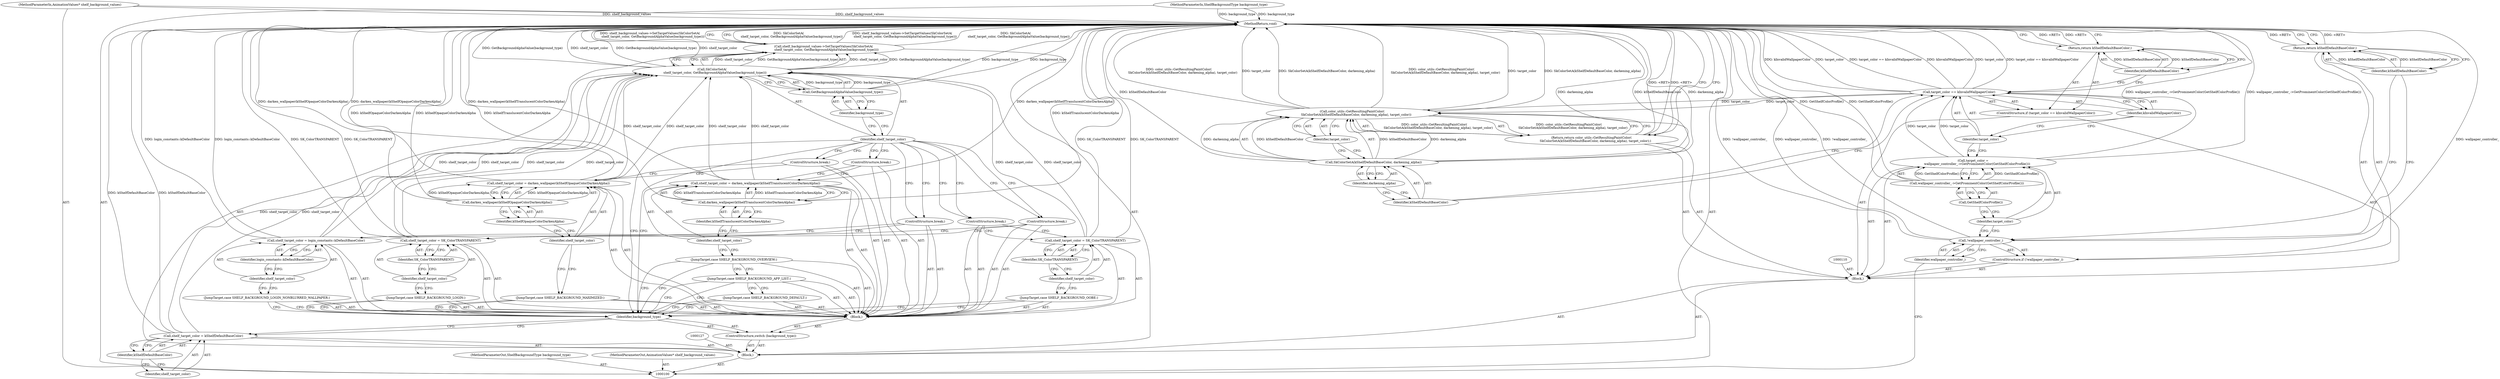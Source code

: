 digraph "0_Chrome_f2f703241635fa96fa630b83afcc9a330cc21b7e_1" {
"1000168" [label="(MethodReturn,void)"];
"1000120" [label="(Identifier,kShelfDefaultBaseColor)"];
"1000119" [label="(Return,return kShelfDefaultBaseColor;)"];
"1000122" [label="(Call,color_utils::GetResultingPaintColor(\n        SkColorSetA(kShelfDefaultBaseColor, darkening_alpha), target_color))"];
"1000121" [label="(Return,return color_utils::GetResultingPaintColor(\n        SkColorSetA(kShelfDefaultBaseColor, darkening_alpha), target_color);)"];
"1000124" [label="(Identifier,kShelfDefaultBaseColor)"];
"1000125" [label="(Identifier,darkening_alpha)"];
"1000126" [label="(Identifier,target_color)"];
"1000123" [label="(Call,SkColorSetA(kShelfDefaultBaseColor, darkening_alpha))"];
"1000128" [label="(Call,shelf_target_color = kShelfDefaultBaseColor)"];
"1000129" [label="(Identifier,shelf_target_color)"];
"1000130" [label="(Identifier,kShelfDefaultBaseColor)"];
"1000132" [label="(Identifier,background_type)"];
"1000131" [label="(ControlStructure,switch (background_type))"];
"1000133" [label="(Block,)"];
"1000134" [label="(JumpTarget,case SHELF_BACKGROUND_DEFAULT:)"];
"1000135" [label="(JumpTarget,case SHELF_BACKGROUND_APP_LIST:)"];
"1000136" [label="(JumpTarget,case SHELF_BACKGROUND_OVERVIEW:)"];
"1000101" [label="(MethodParameterIn,ShelfBackgroundType background_type)"];
"1000218" [label="(MethodParameterOut,ShelfBackgroundType background_type)"];
"1000139" [label="(Call,darken_wallpaper(kShelfTranslucentColorDarkenAlpha))"];
"1000140" [label="(Identifier,kShelfTranslucentColorDarkenAlpha)"];
"1000137" [label="(Call,shelf_target_color = darken_wallpaper(kShelfTranslucentColorDarkenAlpha))"];
"1000138" [label="(Identifier,shelf_target_color)"];
"1000141" [label="(ControlStructure,break;)"];
"1000142" [label="(JumpTarget,case SHELF_BACKGROUND_MAXIMIZED:)"];
"1000145" [label="(Call,darken_wallpaper(kShelfOpaqueColorDarkenAlpha))"];
"1000146" [label="(Identifier,kShelfOpaqueColorDarkenAlpha)"];
"1000143" [label="(Call,shelf_target_color = darken_wallpaper(kShelfOpaqueColorDarkenAlpha))"];
"1000144" [label="(Identifier,shelf_target_color)"];
"1000147" [label="(ControlStructure,break;)"];
"1000148" [label="(JumpTarget,case SHELF_BACKGROUND_OOBE:)"];
"1000151" [label="(Identifier,SK_ColorTRANSPARENT)"];
"1000149" [label="(Call,shelf_target_color = SK_ColorTRANSPARENT)"];
"1000150" [label="(Identifier,shelf_target_color)"];
"1000152" [label="(ControlStructure,break;)"];
"1000153" [label="(JumpTarget,case SHELF_BACKGROUND_LOGIN:)"];
"1000156" [label="(Identifier,SK_ColorTRANSPARENT)"];
"1000154" [label="(Call,shelf_target_color = SK_ColorTRANSPARENT)"];
"1000155" [label="(Identifier,shelf_target_color)"];
"1000102" [label="(MethodParameterIn,AnimationValues* shelf_background_values)"];
"1000219" [label="(MethodParameterOut,AnimationValues* shelf_background_values)"];
"1000103" [label="(Block,)"];
"1000157" [label="(ControlStructure,break;)"];
"1000158" [label="(JumpTarget,case SHELF_BACKGROUND_LOGIN_NONBLURRED_WALLPAPER:)"];
"1000161" [label="(Identifier,login_constants::kDefaultBaseColor)"];
"1000159" [label="(Call,shelf_target_color = login_constants::kDefaultBaseColor)"];
"1000160" [label="(Identifier,shelf_target_color)"];
"1000162" [label="(ControlStructure,break;)"];
"1000163" [label="(Call,shelf_background_values->SetTargetValues(SkColorSetA(\n      shelf_target_color, GetBackgroundAlphaValue(background_type))))"];
"1000164" [label="(Call,SkColorSetA(\n      shelf_target_color, GetBackgroundAlphaValue(background_type)))"];
"1000166" [label="(Call,GetBackgroundAlphaValue(background_type))"];
"1000167" [label="(Identifier,background_type)"];
"1000165" [label="(Identifier,shelf_target_color)"];
"1000105" [label="(ControlStructure,if (!wallpaper_controller_))"];
"1000106" [label="(Call,!wallpaper_controller_)"];
"1000107" [label="(Identifier,wallpaper_controller_)"];
"1000109" [label="(Identifier,kShelfDefaultBaseColor)"];
"1000108" [label="(Return,return kShelfDefaultBaseColor;)"];
"1000111" [label="(Call,target_color =\n        wallpaper_controller_->GetProminentColor(GetShelfColorProfile()))"];
"1000112" [label="(Identifier,target_color)"];
"1000104" [label="(Block,)"];
"1000114" [label="(Call,GetShelfColorProfile())"];
"1000113" [label="(Call,wallpaper_controller_->GetProminentColor(GetShelfColorProfile()))"];
"1000118" [label="(Identifier,kInvalidWallpaperColor)"];
"1000115" [label="(ControlStructure,if (target_color == kInvalidWallpaperColor))"];
"1000116" [label="(Call,target_color == kInvalidWallpaperColor)"];
"1000117" [label="(Identifier,target_color)"];
"1000168" -> "1000100"  [label="AST: "];
"1000168" -> "1000108"  [label="CFG: "];
"1000168" -> "1000119"  [label="CFG: "];
"1000168" -> "1000121"  [label="CFG: "];
"1000168" -> "1000163"  [label="CFG: "];
"1000123" -> "1000168"  [label="DDG: darkening_alpha"];
"1000123" -> "1000168"  [label="DDG: kShelfDefaultBaseColor"];
"1000113" -> "1000168"  [label="DDG: GetShelfColorProfile()"];
"1000166" -> "1000168"  [label="DDG: background_type"];
"1000116" -> "1000168"  [label="DDG: kInvalidWallpaperColor"];
"1000116" -> "1000168"  [label="DDG: target_color"];
"1000116" -> "1000168"  [label="DDG: target_color == kInvalidWallpaperColor"];
"1000102" -> "1000168"  [label="DDG: shelf_background_values"];
"1000128" -> "1000168"  [label="DDG: kShelfDefaultBaseColor"];
"1000163" -> "1000168"  [label="DDG: SkColorSetA(\n      shelf_target_color, GetBackgroundAlphaValue(background_type))"];
"1000163" -> "1000168"  [label="DDG: shelf_background_values->SetTargetValues(SkColorSetA(\n      shelf_target_color, GetBackgroundAlphaValue(background_type)))"];
"1000122" -> "1000168"  [label="DDG: target_color"];
"1000122" -> "1000168"  [label="DDG: SkColorSetA(kShelfDefaultBaseColor, darkening_alpha)"];
"1000122" -> "1000168"  [label="DDG: color_utils::GetResultingPaintColor(\n        SkColorSetA(kShelfDefaultBaseColor, darkening_alpha), target_color)"];
"1000106" -> "1000168"  [label="DDG: wallpaper_controller_"];
"1000106" -> "1000168"  [label="DDG: !wallpaper_controller_"];
"1000149" -> "1000168"  [label="DDG: SK_ColorTRANSPARENT"];
"1000137" -> "1000168"  [label="DDG: darken_wallpaper(kShelfTranslucentColorDarkenAlpha)"];
"1000164" -> "1000168"  [label="DDG: GetBackgroundAlphaValue(background_type)"];
"1000164" -> "1000168"  [label="DDG: shelf_target_color"];
"1000139" -> "1000168"  [label="DDG: kShelfTranslucentColorDarkenAlpha"];
"1000111" -> "1000168"  [label="DDG: wallpaper_controller_->GetProminentColor(GetShelfColorProfile())"];
"1000101" -> "1000168"  [label="DDG: background_type"];
"1000143" -> "1000168"  [label="DDG: darken_wallpaper(kShelfOpaqueColorDarkenAlpha)"];
"1000154" -> "1000168"  [label="DDG: SK_ColorTRANSPARENT"];
"1000145" -> "1000168"  [label="DDG: kShelfOpaqueColorDarkenAlpha"];
"1000159" -> "1000168"  [label="DDG: login_constants::kDefaultBaseColor"];
"1000121" -> "1000168"  [label="DDG: <RET>"];
"1000119" -> "1000168"  [label="DDG: <RET>"];
"1000108" -> "1000168"  [label="DDG: <RET>"];
"1000120" -> "1000119"  [label="AST: "];
"1000120" -> "1000116"  [label="CFG: "];
"1000119" -> "1000120"  [label="CFG: "];
"1000120" -> "1000119"  [label="DDG: kShelfDefaultBaseColor"];
"1000119" -> "1000115"  [label="AST: "];
"1000119" -> "1000120"  [label="CFG: "];
"1000120" -> "1000119"  [label="AST: "];
"1000168" -> "1000119"  [label="CFG: "];
"1000119" -> "1000168"  [label="DDG: <RET>"];
"1000120" -> "1000119"  [label="DDG: kShelfDefaultBaseColor"];
"1000122" -> "1000121"  [label="AST: "];
"1000122" -> "1000126"  [label="CFG: "];
"1000123" -> "1000122"  [label="AST: "];
"1000126" -> "1000122"  [label="AST: "];
"1000121" -> "1000122"  [label="CFG: "];
"1000122" -> "1000168"  [label="DDG: target_color"];
"1000122" -> "1000168"  [label="DDG: SkColorSetA(kShelfDefaultBaseColor, darkening_alpha)"];
"1000122" -> "1000168"  [label="DDG: color_utils::GetResultingPaintColor(\n        SkColorSetA(kShelfDefaultBaseColor, darkening_alpha), target_color)"];
"1000122" -> "1000121"  [label="DDG: color_utils::GetResultingPaintColor(\n        SkColorSetA(kShelfDefaultBaseColor, darkening_alpha), target_color)"];
"1000123" -> "1000122"  [label="DDG: kShelfDefaultBaseColor"];
"1000123" -> "1000122"  [label="DDG: darkening_alpha"];
"1000116" -> "1000122"  [label="DDG: target_color"];
"1000121" -> "1000104"  [label="AST: "];
"1000121" -> "1000122"  [label="CFG: "];
"1000122" -> "1000121"  [label="AST: "];
"1000168" -> "1000121"  [label="CFG: "];
"1000121" -> "1000168"  [label="DDG: <RET>"];
"1000122" -> "1000121"  [label="DDG: color_utils::GetResultingPaintColor(\n        SkColorSetA(kShelfDefaultBaseColor, darkening_alpha), target_color)"];
"1000124" -> "1000123"  [label="AST: "];
"1000124" -> "1000116"  [label="CFG: "];
"1000125" -> "1000124"  [label="CFG: "];
"1000125" -> "1000123"  [label="AST: "];
"1000125" -> "1000124"  [label="CFG: "];
"1000123" -> "1000125"  [label="CFG: "];
"1000126" -> "1000122"  [label="AST: "];
"1000126" -> "1000123"  [label="CFG: "];
"1000122" -> "1000126"  [label="CFG: "];
"1000123" -> "1000122"  [label="AST: "];
"1000123" -> "1000125"  [label="CFG: "];
"1000124" -> "1000123"  [label="AST: "];
"1000125" -> "1000123"  [label="AST: "];
"1000126" -> "1000123"  [label="CFG: "];
"1000123" -> "1000168"  [label="DDG: darkening_alpha"];
"1000123" -> "1000168"  [label="DDG: kShelfDefaultBaseColor"];
"1000123" -> "1000122"  [label="DDG: kShelfDefaultBaseColor"];
"1000123" -> "1000122"  [label="DDG: darkening_alpha"];
"1000128" -> "1000103"  [label="AST: "];
"1000128" -> "1000130"  [label="CFG: "];
"1000129" -> "1000128"  [label="AST: "];
"1000130" -> "1000128"  [label="AST: "];
"1000132" -> "1000128"  [label="CFG: "];
"1000128" -> "1000168"  [label="DDG: kShelfDefaultBaseColor"];
"1000128" -> "1000164"  [label="DDG: shelf_target_color"];
"1000129" -> "1000128"  [label="AST: "];
"1000130" -> "1000129"  [label="CFG: "];
"1000130" -> "1000128"  [label="AST: "];
"1000130" -> "1000129"  [label="CFG: "];
"1000128" -> "1000130"  [label="CFG: "];
"1000132" -> "1000131"  [label="AST: "];
"1000132" -> "1000128"  [label="CFG: "];
"1000134" -> "1000132"  [label="CFG: "];
"1000135" -> "1000132"  [label="CFG: "];
"1000136" -> "1000132"  [label="CFG: "];
"1000142" -> "1000132"  [label="CFG: "];
"1000148" -> "1000132"  [label="CFG: "];
"1000153" -> "1000132"  [label="CFG: "];
"1000158" -> "1000132"  [label="CFG: "];
"1000165" -> "1000132"  [label="CFG: "];
"1000131" -> "1000103"  [label="AST: "];
"1000132" -> "1000131"  [label="AST: "];
"1000133" -> "1000131"  [label="AST: "];
"1000133" -> "1000131"  [label="AST: "];
"1000134" -> "1000133"  [label="AST: "];
"1000135" -> "1000133"  [label="AST: "];
"1000136" -> "1000133"  [label="AST: "];
"1000137" -> "1000133"  [label="AST: "];
"1000141" -> "1000133"  [label="AST: "];
"1000142" -> "1000133"  [label="AST: "];
"1000143" -> "1000133"  [label="AST: "];
"1000147" -> "1000133"  [label="AST: "];
"1000148" -> "1000133"  [label="AST: "];
"1000149" -> "1000133"  [label="AST: "];
"1000152" -> "1000133"  [label="AST: "];
"1000153" -> "1000133"  [label="AST: "];
"1000154" -> "1000133"  [label="AST: "];
"1000157" -> "1000133"  [label="AST: "];
"1000158" -> "1000133"  [label="AST: "];
"1000159" -> "1000133"  [label="AST: "];
"1000162" -> "1000133"  [label="AST: "];
"1000134" -> "1000133"  [label="AST: "];
"1000134" -> "1000132"  [label="CFG: "];
"1000135" -> "1000134"  [label="CFG: "];
"1000135" -> "1000133"  [label="AST: "];
"1000135" -> "1000132"  [label="CFG: "];
"1000135" -> "1000134"  [label="CFG: "];
"1000136" -> "1000135"  [label="CFG: "];
"1000136" -> "1000133"  [label="AST: "];
"1000136" -> "1000132"  [label="CFG: "];
"1000136" -> "1000135"  [label="CFG: "];
"1000138" -> "1000136"  [label="CFG: "];
"1000101" -> "1000100"  [label="AST: "];
"1000101" -> "1000168"  [label="DDG: background_type"];
"1000218" -> "1000100"  [label="AST: "];
"1000139" -> "1000137"  [label="AST: "];
"1000139" -> "1000140"  [label="CFG: "];
"1000140" -> "1000139"  [label="AST: "];
"1000137" -> "1000139"  [label="CFG: "];
"1000139" -> "1000168"  [label="DDG: kShelfTranslucentColorDarkenAlpha"];
"1000139" -> "1000137"  [label="DDG: kShelfTranslucentColorDarkenAlpha"];
"1000140" -> "1000139"  [label="AST: "];
"1000140" -> "1000138"  [label="CFG: "];
"1000139" -> "1000140"  [label="CFG: "];
"1000137" -> "1000133"  [label="AST: "];
"1000137" -> "1000139"  [label="CFG: "];
"1000138" -> "1000137"  [label="AST: "];
"1000139" -> "1000137"  [label="AST: "];
"1000141" -> "1000137"  [label="CFG: "];
"1000137" -> "1000168"  [label="DDG: darken_wallpaper(kShelfTranslucentColorDarkenAlpha)"];
"1000139" -> "1000137"  [label="DDG: kShelfTranslucentColorDarkenAlpha"];
"1000137" -> "1000164"  [label="DDG: shelf_target_color"];
"1000138" -> "1000137"  [label="AST: "];
"1000138" -> "1000136"  [label="CFG: "];
"1000140" -> "1000138"  [label="CFG: "];
"1000141" -> "1000133"  [label="AST: "];
"1000141" -> "1000137"  [label="CFG: "];
"1000165" -> "1000141"  [label="CFG: "];
"1000142" -> "1000133"  [label="AST: "];
"1000142" -> "1000132"  [label="CFG: "];
"1000144" -> "1000142"  [label="CFG: "];
"1000145" -> "1000143"  [label="AST: "];
"1000145" -> "1000146"  [label="CFG: "];
"1000146" -> "1000145"  [label="AST: "];
"1000143" -> "1000145"  [label="CFG: "];
"1000145" -> "1000168"  [label="DDG: kShelfOpaqueColorDarkenAlpha"];
"1000145" -> "1000143"  [label="DDG: kShelfOpaqueColorDarkenAlpha"];
"1000146" -> "1000145"  [label="AST: "];
"1000146" -> "1000144"  [label="CFG: "];
"1000145" -> "1000146"  [label="CFG: "];
"1000143" -> "1000133"  [label="AST: "];
"1000143" -> "1000145"  [label="CFG: "];
"1000144" -> "1000143"  [label="AST: "];
"1000145" -> "1000143"  [label="AST: "];
"1000147" -> "1000143"  [label="CFG: "];
"1000143" -> "1000168"  [label="DDG: darken_wallpaper(kShelfOpaqueColorDarkenAlpha)"];
"1000145" -> "1000143"  [label="DDG: kShelfOpaqueColorDarkenAlpha"];
"1000143" -> "1000164"  [label="DDG: shelf_target_color"];
"1000144" -> "1000143"  [label="AST: "];
"1000144" -> "1000142"  [label="CFG: "];
"1000146" -> "1000144"  [label="CFG: "];
"1000147" -> "1000133"  [label="AST: "];
"1000147" -> "1000143"  [label="CFG: "];
"1000165" -> "1000147"  [label="CFG: "];
"1000148" -> "1000133"  [label="AST: "];
"1000148" -> "1000132"  [label="CFG: "];
"1000150" -> "1000148"  [label="CFG: "];
"1000151" -> "1000149"  [label="AST: "];
"1000151" -> "1000150"  [label="CFG: "];
"1000149" -> "1000151"  [label="CFG: "];
"1000149" -> "1000133"  [label="AST: "];
"1000149" -> "1000151"  [label="CFG: "];
"1000150" -> "1000149"  [label="AST: "];
"1000151" -> "1000149"  [label="AST: "];
"1000152" -> "1000149"  [label="CFG: "];
"1000149" -> "1000168"  [label="DDG: SK_ColorTRANSPARENT"];
"1000149" -> "1000164"  [label="DDG: shelf_target_color"];
"1000150" -> "1000149"  [label="AST: "];
"1000150" -> "1000148"  [label="CFG: "];
"1000151" -> "1000150"  [label="CFG: "];
"1000152" -> "1000133"  [label="AST: "];
"1000152" -> "1000149"  [label="CFG: "];
"1000165" -> "1000152"  [label="CFG: "];
"1000153" -> "1000133"  [label="AST: "];
"1000153" -> "1000132"  [label="CFG: "];
"1000155" -> "1000153"  [label="CFG: "];
"1000156" -> "1000154"  [label="AST: "];
"1000156" -> "1000155"  [label="CFG: "];
"1000154" -> "1000156"  [label="CFG: "];
"1000154" -> "1000133"  [label="AST: "];
"1000154" -> "1000156"  [label="CFG: "];
"1000155" -> "1000154"  [label="AST: "];
"1000156" -> "1000154"  [label="AST: "];
"1000157" -> "1000154"  [label="CFG: "];
"1000154" -> "1000168"  [label="DDG: SK_ColorTRANSPARENT"];
"1000154" -> "1000164"  [label="DDG: shelf_target_color"];
"1000155" -> "1000154"  [label="AST: "];
"1000155" -> "1000153"  [label="CFG: "];
"1000156" -> "1000155"  [label="CFG: "];
"1000102" -> "1000100"  [label="AST: "];
"1000102" -> "1000168"  [label="DDG: shelf_background_values"];
"1000219" -> "1000100"  [label="AST: "];
"1000103" -> "1000100"  [label="AST: "];
"1000104" -> "1000103"  [label="AST: "];
"1000127" -> "1000103"  [label="AST: "];
"1000128" -> "1000103"  [label="AST: "];
"1000131" -> "1000103"  [label="AST: "];
"1000163" -> "1000103"  [label="AST: "];
"1000157" -> "1000133"  [label="AST: "];
"1000157" -> "1000154"  [label="CFG: "];
"1000165" -> "1000157"  [label="CFG: "];
"1000158" -> "1000133"  [label="AST: "];
"1000158" -> "1000132"  [label="CFG: "];
"1000160" -> "1000158"  [label="CFG: "];
"1000161" -> "1000159"  [label="AST: "];
"1000161" -> "1000160"  [label="CFG: "];
"1000159" -> "1000161"  [label="CFG: "];
"1000159" -> "1000133"  [label="AST: "];
"1000159" -> "1000161"  [label="CFG: "];
"1000160" -> "1000159"  [label="AST: "];
"1000161" -> "1000159"  [label="AST: "];
"1000162" -> "1000159"  [label="CFG: "];
"1000159" -> "1000168"  [label="DDG: login_constants::kDefaultBaseColor"];
"1000159" -> "1000164"  [label="DDG: shelf_target_color"];
"1000160" -> "1000159"  [label="AST: "];
"1000160" -> "1000158"  [label="CFG: "];
"1000161" -> "1000160"  [label="CFG: "];
"1000162" -> "1000133"  [label="AST: "];
"1000162" -> "1000159"  [label="CFG: "];
"1000165" -> "1000162"  [label="CFG: "];
"1000163" -> "1000103"  [label="AST: "];
"1000163" -> "1000164"  [label="CFG: "];
"1000164" -> "1000163"  [label="AST: "];
"1000168" -> "1000163"  [label="CFG: "];
"1000163" -> "1000168"  [label="DDG: SkColorSetA(\n      shelf_target_color, GetBackgroundAlphaValue(background_type))"];
"1000163" -> "1000168"  [label="DDG: shelf_background_values->SetTargetValues(SkColorSetA(\n      shelf_target_color, GetBackgroundAlphaValue(background_type)))"];
"1000164" -> "1000163"  [label="DDG: shelf_target_color"];
"1000164" -> "1000163"  [label="DDG: GetBackgroundAlphaValue(background_type)"];
"1000164" -> "1000163"  [label="AST: "];
"1000164" -> "1000166"  [label="CFG: "];
"1000165" -> "1000164"  [label="AST: "];
"1000166" -> "1000164"  [label="AST: "];
"1000163" -> "1000164"  [label="CFG: "];
"1000164" -> "1000168"  [label="DDG: GetBackgroundAlphaValue(background_type)"];
"1000164" -> "1000168"  [label="DDG: shelf_target_color"];
"1000164" -> "1000163"  [label="DDG: shelf_target_color"];
"1000164" -> "1000163"  [label="DDG: GetBackgroundAlphaValue(background_type)"];
"1000159" -> "1000164"  [label="DDG: shelf_target_color"];
"1000149" -> "1000164"  [label="DDG: shelf_target_color"];
"1000137" -> "1000164"  [label="DDG: shelf_target_color"];
"1000128" -> "1000164"  [label="DDG: shelf_target_color"];
"1000154" -> "1000164"  [label="DDG: shelf_target_color"];
"1000143" -> "1000164"  [label="DDG: shelf_target_color"];
"1000166" -> "1000164"  [label="DDG: background_type"];
"1000166" -> "1000164"  [label="AST: "];
"1000166" -> "1000167"  [label="CFG: "];
"1000167" -> "1000166"  [label="AST: "];
"1000164" -> "1000166"  [label="CFG: "];
"1000166" -> "1000168"  [label="DDG: background_type"];
"1000166" -> "1000164"  [label="DDG: background_type"];
"1000167" -> "1000166"  [label="AST: "];
"1000167" -> "1000165"  [label="CFG: "];
"1000166" -> "1000167"  [label="CFG: "];
"1000165" -> "1000164"  [label="AST: "];
"1000165" -> "1000132"  [label="CFG: "];
"1000165" -> "1000141"  [label="CFG: "];
"1000165" -> "1000147"  [label="CFG: "];
"1000165" -> "1000152"  [label="CFG: "];
"1000165" -> "1000157"  [label="CFG: "];
"1000165" -> "1000162"  [label="CFG: "];
"1000167" -> "1000165"  [label="CFG: "];
"1000105" -> "1000104"  [label="AST: "];
"1000106" -> "1000105"  [label="AST: "];
"1000108" -> "1000105"  [label="AST: "];
"1000106" -> "1000105"  [label="AST: "];
"1000106" -> "1000107"  [label="CFG: "];
"1000107" -> "1000106"  [label="AST: "];
"1000109" -> "1000106"  [label="CFG: "];
"1000112" -> "1000106"  [label="CFG: "];
"1000106" -> "1000168"  [label="DDG: wallpaper_controller_"];
"1000106" -> "1000168"  [label="DDG: !wallpaper_controller_"];
"1000107" -> "1000106"  [label="AST: "];
"1000107" -> "1000100"  [label="CFG: "];
"1000106" -> "1000107"  [label="CFG: "];
"1000109" -> "1000108"  [label="AST: "];
"1000109" -> "1000106"  [label="CFG: "];
"1000108" -> "1000109"  [label="CFG: "];
"1000109" -> "1000108"  [label="DDG: kShelfDefaultBaseColor"];
"1000108" -> "1000105"  [label="AST: "];
"1000108" -> "1000109"  [label="CFG: "];
"1000109" -> "1000108"  [label="AST: "];
"1000168" -> "1000108"  [label="CFG: "];
"1000108" -> "1000168"  [label="DDG: <RET>"];
"1000109" -> "1000108"  [label="DDG: kShelfDefaultBaseColor"];
"1000111" -> "1000104"  [label="AST: "];
"1000111" -> "1000113"  [label="CFG: "];
"1000112" -> "1000111"  [label="AST: "];
"1000113" -> "1000111"  [label="AST: "];
"1000117" -> "1000111"  [label="CFG: "];
"1000111" -> "1000168"  [label="DDG: wallpaper_controller_->GetProminentColor(GetShelfColorProfile())"];
"1000113" -> "1000111"  [label="DDG: GetShelfColorProfile()"];
"1000111" -> "1000116"  [label="DDG: target_color"];
"1000112" -> "1000111"  [label="AST: "];
"1000112" -> "1000106"  [label="CFG: "];
"1000114" -> "1000112"  [label="CFG: "];
"1000104" -> "1000103"  [label="AST: "];
"1000105" -> "1000104"  [label="AST: "];
"1000110" -> "1000104"  [label="AST: "];
"1000111" -> "1000104"  [label="AST: "];
"1000115" -> "1000104"  [label="AST: "];
"1000121" -> "1000104"  [label="AST: "];
"1000114" -> "1000113"  [label="AST: "];
"1000114" -> "1000112"  [label="CFG: "];
"1000113" -> "1000114"  [label="CFG: "];
"1000113" -> "1000111"  [label="AST: "];
"1000113" -> "1000114"  [label="CFG: "];
"1000114" -> "1000113"  [label="AST: "];
"1000111" -> "1000113"  [label="CFG: "];
"1000113" -> "1000168"  [label="DDG: GetShelfColorProfile()"];
"1000113" -> "1000111"  [label="DDG: GetShelfColorProfile()"];
"1000118" -> "1000116"  [label="AST: "];
"1000118" -> "1000117"  [label="CFG: "];
"1000116" -> "1000118"  [label="CFG: "];
"1000115" -> "1000104"  [label="AST: "];
"1000116" -> "1000115"  [label="AST: "];
"1000119" -> "1000115"  [label="AST: "];
"1000116" -> "1000115"  [label="AST: "];
"1000116" -> "1000118"  [label="CFG: "];
"1000117" -> "1000116"  [label="AST: "];
"1000118" -> "1000116"  [label="AST: "];
"1000120" -> "1000116"  [label="CFG: "];
"1000124" -> "1000116"  [label="CFG: "];
"1000116" -> "1000168"  [label="DDG: kInvalidWallpaperColor"];
"1000116" -> "1000168"  [label="DDG: target_color"];
"1000116" -> "1000168"  [label="DDG: target_color == kInvalidWallpaperColor"];
"1000111" -> "1000116"  [label="DDG: target_color"];
"1000116" -> "1000122"  [label="DDG: target_color"];
"1000117" -> "1000116"  [label="AST: "];
"1000117" -> "1000111"  [label="CFG: "];
"1000118" -> "1000117"  [label="CFG: "];
}
